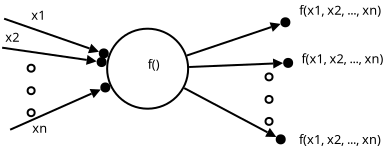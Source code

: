 <?xml version="1.0" encoding="UTF-8"?>
<dia:diagram xmlns:dia="http://www.lysator.liu.se/~alla/dia/">
  <dia:layer name="Segundo Plano" visible="true">
    <dia:object type="Standard - Ellipse" version="0" id="O0">
      <dia:attribute name="obj_pos">
        <dia:point val="14.4,5.5"/>
      </dia:attribute>
      <dia:attribute name="obj_bb">
        <dia:rectangle val="14.35,5.45;18.5,9.55"/>
      </dia:attribute>
      <dia:attribute name="elem_corner">
        <dia:point val="14.4,5.5"/>
      </dia:attribute>
      <dia:attribute name="elem_width">
        <dia:real val="4.05"/>
      </dia:attribute>
      <dia:attribute name="elem_height">
        <dia:real val="4"/>
      </dia:attribute>
    </dia:object>
    <dia:object type="Standard - Text" version="1" id="O1">
      <dia:attribute name="obj_pos">
        <dia:point val="16.425,7.5"/>
      </dia:attribute>
      <dia:attribute name="obj_bb">
        <dia:rectangle val="16.425,6.94;17.102,7.932"/>
      </dia:attribute>
      <dia:attribute name="text">
        <dia:composite type="text">
          <dia:attribute name="string">
            <dia:string>#f()#</dia:string>
          </dia:attribute>
          <dia:attribute name="font">
            <dia:font family="sans" style="0" name="Helvetica"/>
          </dia:attribute>
          <dia:attribute name="height">
            <dia:real val="0.8"/>
          </dia:attribute>
          <dia:attribute name="pos">
            <dia:point val="16.425,7.5"/>
          </dia:attribute>
          <dia:attribute name="color">
            <dia:color val="#000000"/>
          </dia:attribute>
          <dia:attribute name="alignment">
            <dia:enum val="0"/>
          </dia:attribute>
        </dia:composite>
      </dia:attribute>
      <dia:attribute name="valign">
        <dia:enum val="3"/>
      </dia:attribute>
      <dia:connections>
        <dia:connection handle="0" to="O0" connection="8"/>
      </dia:connections>
    </dia:object>
    <dia:object type="Standard - Line" version="0" id="O2">
      <dia:attribute name="obj_pos">
        <dia:point val="9.25,5"/>
      </dia:attribute>
      <dia:attribute name="obj_bb">
        <dia:rectangle val="9.186,4.936;14.68,7.307"/>
      </dia:attribute>
      <dia:attribute name="conn_endpoints">
        <dia:point val="9.25,5"/>
        <dia:point val="14.468,6.818"/>
      </dia:attribute>
      <dia:attribute name="numcp">
        <dia:int val="1"/>
      </dia:attribute>
      <dia:attribute name="end_arrow">
        <dia:enum val="27"/>
      </dia:attribute>
      <dia:attribute name="end_arrow_length">
        <dia:real val="0.5"/>
      </dia:attribute>
      <dia:attribute name="end_arrow_width">
        <dia:real val="0.5"/>
      </dia:attribute>
      <dia:connections>
        <dia:connection handle="1" to="O0" connection="8"/>
      </dia:connections>
    </dia:object>
    <dia:object type="Standard - Line" version="0" id="O3">
      <dia:attribute name="obj_pos">
        <dia:point val="9.15,6.45"/>
      </dia:attribute>
      <dia:attribute name="obj_bb">
        <dia:rectangle val="9.093,6.393;14.492,7.706"/>
      </dia:attribute>
      <dia:attribute name="conn_endpoints">
        <dia:point val="9.15,6.45"/>
        <dia:point val="14.371,7.204"/>
      </dia:attribute>
      <dia:attribute name="numcp">
        <dia:int val="1"/>
      </dia:attribute>
      <dia:attribute name="end_arrow">
        <dia:enum val="27"/>
      </dia:attribute>
      <dia:attribute name="end_arrow_length">
        <dia:real val="0.5"/>
      </dia:attribute>
      <dia:attribute name="end_arrow_width">
        <dia:real val="0.5"/>
      </dia:attribute>
      <dia:connections>
        <dia:connection handle="1" to="O0" connection="8"/>
      </dia:connections>
    </dia:object>
    <dia:object type="Standard - Line" version="0" id="O4">
      <dia:attribute name="obj_pos">
        <dia:point val="9.55,10.55"/>
      </dia:attribute>
      <dia:attribute name="obj_bb">
        <dia:rectangle val="9.484,7.86;14.787,10.616"/>
      </dia:attribute>
      <dia:attribute name="conn_endpoints">
        <dia:point val="9.55,10.55"/>
        <dia:point val="14.538,8.337"/>
      </dia:attribute>
      <dia:attribute name="numcp">
        <dia:int val="1"/>
      </dia:attribute>
      <dia:attribute name="end_arrow">
        <dia:enum val="27"/>
      </dia:attribute>
      <dia:attribute name="end_arrow_length">
        <dia:real val="0.5"/>
      </dia:attribute>
      <dia:attribute name="end_arrow_width">
        <dia:real val="0.5"/>
      </dia:attribute>
      <dia:connections>
        <dia:connection handle="1" to="O0" connection="8"/>
      </dia:connections>
    </dia:object>
    <dia:object type="Standard - Text" version="1" id="O5">
      <dia:attribute name="obj_pos">
        <dia:point val="10.6,5.05"/>
      </dia:attribute>
      <dia:attribute name="obj_bb">
        <dia:rectangle val="10.6,4.49;11.332,5.482"/>
      </dia:attribute>
      <dia:attribute name="text">
        <dia:composite type="text">
          <dia:attribute name="string">
            <dia:string>#x1#</dia:string>
          </dia:attribute>
          <dia:attribute name="font">
            <dia:font family="sans" style="0" name="Helvetica"/>
          </dia:attribute>
          <dia:attribute name="height">
            <dia:real val="0.8"/>
          </dia:attribute>
          <dia:attribute name="pos">
            <dia:point val="10.6,5.05"/>
          </dia:attribute>
          <dia:attribute name="color">
            <dia:color val="#000000"/>
          </dia:attribute>
          <dia:attribute name="alignment">
            <dia:enum val="0"/>
          </dia:attribute>
        </dia:composite>
      </dia:attribute>
      <dia:attribute name="valign">
        <dia:enum val="3"/>
      </dia:attribute>
    </dia:object>
    <dia:object type="Standard - Text" version="1" id="O6">
      <dia:attribute name="obj_pos">
        <dia:point val="9.3,6.15"/>
      </dia:attribute>
      <dia:attribute name="obj_bb">
        <dia:rectangle val="9.3,5.59;10.032,6.582"/>
      </dia:attribute>
      <dia:attribute name="text">
        <dia:composite type="text">
          <dia:attribute name="string">
            <dia:string>#x2#</dia:string>
          </dia:attribute>
          <dia:attribute name="font">
            <dia:font family="sans" style="0" name="Helvetica"/>
          </dia:attribute>
          <dia:attribute name="height">
            <dia:real val="0.8"/>
          </dia:attribute>
          <dia:attribute name="pos">
            <dia:point val="9.3,6.15"/>
          </dia:attribute>
          <dia:attribute name="color">
            <dia:color val="#000000"/>
          </dia:attribute>
          <dia:attribute name="alignment">
            <dia:enum val="0"/>
          </dia:attribute>
        </dia:composite>
      </dia:attribute>
      <dia:attribute name="valign">
        <dia:enum val="3"/>
      </dia:attribute>
    </dia:object>
    <dia:object type="Standard - Text" version="1" id="O7">
      <dia:attribute name="obj_pos">
        <dia:point val="10.65,10.7"/>
      </dia:attribute>
      <dia:attribute name="obj_bb">
        <dia:rectangle val="10.65,10.14;11.382,11.132"/>
      </dia:attribute>
      <dia:attribute name="text">
        <dia:composite type="text">
          <dia:attribute name="string">
            <dia:string>#xn#</dia:string>
          </dia:attribute>
          <dia:attribute name="font">
            <dia:font family="sans" style="0" name="Helvetica"/>
          </dia:attribute>
          <dia:attribute name="height">
            <dia:real val="0.8"/>
          </dia:attribute>
          <dia:attribute name="pos">
            <dia:point val="10.65,10.7"/>
          </dia:attribute>
          <dia:attribute name="color">
            <dia:color val="#000000"/>
          </dia:attribute>
          <dia:attribute name="alignment">
            <dia:enum val="0"/>
          </dia:attribute>
        </dia:composite>
      </dia:attribute>
      <dia:attribute name="valign">
        <dia:enum val="3"/>
      </dia:attribute>
    </dia:object>
    <dia:object type="Standard - Line" version="0" id="O8">
      <dia:attribute name="obj_pos">
        <dia:point val="18.389,6.838"/>
      </dia:attribute>
      <dia:attribute name="obj_bb">
        <dia:rectangle val="18.326,4.61;23.757,6.902"/>
      </dia:attribute>
      <dia:attribute name="conn_endpoints">
        <dia:point val="18.389,6.838"/>
        <dia:point val="23.55,5.1"/>
      </dia:attribute>
      <dia:attribute name="numcp">
        <dia:int val="1"/>
      </dia:attribute>
      <dia:attribute name="end_arrow">
        <dia:enum val="27"/>
      </dia:attribute>
      <dia:attribute name="end_arrow_length">
        <dia:real val="0.5"/>
      </dia:attribute>
      <dia:attribute name="end_arrow_width">
        <dia:real val="0.5"/>
      </dia:attribute>
      <dia:connections>
        <dia:connection handle="0" to="O0" connection="8"/>
      </dia:connections>
    </dia:object>
    <dia:object type="Standard - Line" version="0" id="O9">
      <dia:attribute name="obj_pos">
        <dia:point val="18.498,7.415"/>
      </dia:attribute>
      <dia:attribute name="obj_bb">
        <dia:rectangle val="18.446,6.698;23.771,7.702"/>
      </dia:attribute>
      <dia:attribute name="conn_endpoints">
        <dia:point val="18.498,7.415"/>
        <dia:point val="23.7,7.2"/>
      </dia:attribute>
      <dia:attribute name="numcp">
        <dia:int val="1"/>
      </dia:attribute>
      <dia:attribute name="end_arrow">
        <dia:enum val="27"/>
      </dia:attribute>
      <dia:attribute name="end_arrow_length">
        <dia:real val="0.5"/>
      </dia:attribute>
      <dia:attribute name="end_arrow_width">
        <dia:real val="0.5"/>
      </dia:attribute>
      <dia:connections>
        <dia:connection handle="0" to="O0" connection="8"/>
      </dia:connections>
    </dia:object>
    <dia:object type="Standard - Line" version="0" id="O10">
      <dia:attribute name="obj_pos">
        <dia:point val="18.252,8.47"/>
      </dia:attribute>
      <dia:attribute name="obj_bb">
        <dia:rectangle val="18.184,8.402;23.579,11.615"/>
      </dia:attribute>
      <dia:attribute name="conn_endpoints">
        <dia:point val="18.252,8.47"/>
        <dia:point val="23.3,11.15"/>
      </dia:attribute>
      <dia:attribute name="numcp">
        <dia:int val="1"/>
      </dia:attribute>
      <dia:attribute name="end_arrow">
        <dia:enum val="27"/>
      </dia:attribute>
      <dia:attribute name="end_arrow_length">
        <dia:real val="0.5"/>
      </dia:attribute>
      <dia:attribute name="end_arrow_width">
        <dia:real val="0.5"/>
      </dia:attribute>
      <dia:connections>
        <dia:connection handle="0" to="O0" connection="8"/>
      </dia:connections>
    </dia:object>
    <dia:group>
      <dia:object type="Standard - Ellipse" version="0" id="O11">
        <dia:attribute name="obj_pos">
          <dia:point val="10.425,7.3"/>
        </dia:attribute>
        <dia:attribute name="obj_bb">
          <dia:rectangle val="10.375,7.25;10.825,7.7"/>
        </dia:attribute>
        <dia:attribute name="elem_corner">
          <dia:point val="10.425,7.3"/>
        </dia:attribute>
        <dia:attribute name="elem_width">
          <dia:real val="0.35"/>
        </dia:attribute>
        <dia:attribute name="elem_height">
          <dia:real val="0.35"/>
        </dia:attribute>
      </dia:object>
      <dia:object type="Standard - Ellipse" version="0" id="O12">
        <dia:attribute name="obj_pos">
          <dia:point val="10.425,8.425"/>
        </dia:attribute>
        <dia:attribute name="obj_bb">
          <dia:rectangle val="10.375,8.375;10.825,8.825"/>
        </dia:attribute>
        <dia:attribute name="elem_corner">
          <dia:point val="10.425,8.425"/>
        </dia:attribute>
        <dia:attribute name="elem_width">
          <dia:real val="0.35"/>
        </dia:attribute>
        <dia:attribute name="elem_height">
          <dia:real val="0.35"/>
        </dia:attribute>
      </dia:object>
      <dia:object type="Standard - Ellipse" version="0" id="O13">
        <dia:attribute name="obj_pos">
          <dia:point val="10.425,9.525"/>
        </dia:attribute>
        <dia:attribute name="obj_bb">
          <dia:rectangle val="10.375,9.475;10.825,9.925"/>
        </dia:attribute>
        <dia:attribute name="elem_corner">
          <dia:point val="10.425,9.525"/>
        </dia:attribute>
        <dia:attribute name="elem_width">
          <dia:real val="0.35"/>
        </dia:attribute>
        <dia:attribute name="elem_height">
          <dia:real val="0.35"/>
        </dia:attribute>
      </dia:object>
    </dia:group>
    <dia:group>
      <dia:object type="Standard - Ellipse" version="0" id="O14">
        <dia:attribute name="obj_pos">
          <dia:point val="22.32,7.735"/>
        </dia:attribute>
        <dia:attribute name="obj_bb">
          <dia:rectangle val="22.27,7.685;22.72,8.135"/>
        </dia:attribute>
        <dia:attribute name="elem_corner">
          <dia:point val="22.32,7.735"/>
        </dia:attribute>
        <dia:attribute name="elem_width">
          <dia:real val="0.35"/>
        </dia:attribute>
        <dia:attribute name="elem_height">
          <dia:real val="0.35"/>
        </dia:attribute>
      </dia:object>
      <dia:object type="Standard - Ellipse" version="0" id="O15">
        <dia:attribute name="obj_pos">
          <dia:point val="22.32,8.86"/>
        </dia:attribute>
        <dia:attribute name="obj_bb">
          <dia:rectangle val="22.27,8.81;22.72,9.26"/>
        </dia:attribute>
        <dia:attribute name="elem_corner">
          <dia:point val="22.32,8.86"/>
        </dia:attribute>
        <dia:attribute name="elem_width">
          <dia:real val="0.35"/>
        </dia:attribute>
        <dia:attribute name="elem_height">
          <dia:real val="0.35"/>
        </dia:attribute>
      </dia:object>
      <dia:object type="Standard - Ellipse" version="0" id="O16">
        <dia:attribute name="obj_pos">
          <dia:point val="22.32,9.96"/>
        </dia:attribute>
        <dia:attribute name="obj_bb">
          <dia:rectangle val="22.27,9.91;22.72,10.36"/>
        </dia:attribute>
        <dia:attribute name="elem_corner">
          <dia:point val="22.32,9.96"/>
        </dia:attribute>
        <dia:attribute name="elem_width">
          <dia:real val="0.35"/>
        </dia:attribute>
        <dia:attribute name="elem_height">
          <dia:real val="0.35"/>
        </dia:attribute>
      </dia:object>
    </dia:group>
    <dia:object type="Standard - Text" version="1" id="O17">
      <dia:attribute name="obj_pos">
        <dia:point val="24,4.8"/>
      </dia:attribute>
      <dia:attribute name="obj_bb">
        <dia:rectangle val="23.983,4.24;28.47,5.232"/>
      </dia:attribute>
      <dia:attribute name="text">
        <dia:composite type="text">
          <dia:attribute name="string">
            <dia:string>#f(x1, x2, ..., xn)#</dia:string>
          </dia:attribute>
          <dia:attribute name="font">
            <dia:font family="sans" style="0" name="Helvetica"/>
          </dia:attribute>
          <dia:attribute name="height">
            <dia:real val="0.8"/>
          </dia:attribute>
          <dia:attribute name="pos">
            <dia:point val="24,4.8"/>
          </dia:attribute>
          <dia:attribute name="color">
            <dia:color val="#000000"/>
          </dia:attribute>
          <dia:attribute name="alignment">
            <dia:enum val="0"/>
          </dia:attribute>
        </dia:composite>
      </dia:attribute>
      <dia:attribute name="valign">
        <dia:enum val="3"/>
      </dia:attribute>
    </dia:object>
    <dia:object type="Standard - Text" version="1" id="O18">
      <dia:attribute name="obj_pos">
        <dia:point val="24.12,7.228"/>
      </dia:attribute>
      <dia:attribute name="obj_bb">
        <dia:rectangle val="24.12,6.668;28.607,7.659"/>
      </dia:attribute>
      <dia:attribute name="text">
        <dia:composite type="text">
          <dia:attribute name="string">
            <dia:string>#f(x1, x2, ..., xn)#</dia:string>
          </dia:attribute>
          <dia:attribute name="font">
            <dia:font family="sans" style="0" name="Helvetica"/>
          </dia:attribute>
          <dia:attribute name="height">
            <dia:real val="0.8"/>
          </dia:attribute>
          <dia:attribute name="pos">
            <dia:point val="24.12,7.228"/>
          </dia:attribute>
          <dia:attribute name="color">
            <dia:color val="#000000"/>
          </dia:attribute>
          <dia:attribute name="alignment">
            <dia:enum val="0"/>
          </dia:attribute>
        </dia:composite>
      </dia:attribute>
      <dia:attribute name="valign">
        <dia:enum val="3"/>
      </dia:attribute>
    </dia:object>
    <dia:object type="Standard - Text" version="1" id="O19">
      <dia:attribute name="obj_pos">
        <dia:point val="23.99,11.262"/>
      </dia:attribute>
      <dia:attribute name="obj_bb">
        <dia:rectangle val="23.99,10.703;28.477,11.694"/>
      </dia:attribute>
      <dia:attribute name="text">
        <dia:composite type="text">
          <dia:attribute name="string">
            <dia:string>#f(x1, x2, ..., xn)#</dia:string>
          </dia:attribute>
          <dia:attribute name="font">
            <dia:font family="sans" style="0" name="Helvetica"/>
          </dia:attribute>
          <dia:attribute name="height">
            <dia:real val="0.8"/>
          </dia:attribute>
          <dia:attribute name="pos">
            <dia:point val="23.99,11.262"/>
          </dia:attribute>
          <dia:attribute name="color">
            <dia:color val="#000000"/>
          </dia:attribute>
          <dia:attribute name="alignment">
            <dia:enum val="0"/>
          </dia:attribute>
        </dia:composite>
      </dia:attribute>
      <dia:attribute name="valign">
        <dia:enum val="3"/>
      </dia:attribute>
    </dia:object>
  </dia:layer>
</dia:diagram>

